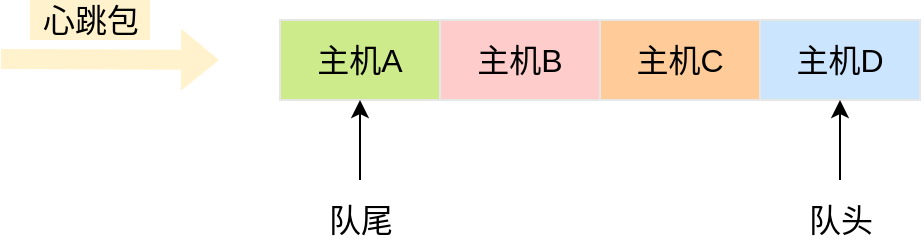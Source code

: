 <mxfile version="14.6.11" type="github">
  <diagram id="mO3EZ8TymO1sTqXQnWDi" name="第 1 页">
    <mxGraphModel dx="946" dy="443" grid="1" gridSize="10" guides="1" tooltips="1" connect="1" arrows="1" fold="1" page="1" pageScale="1" pageWidth="827" pageHeight="1169" math="0" shadow="0">
      <root>
        <mxCell id="0" />
        <mxCell id="1" parent="0" />
        <mxCell id="fQ69PbCzFVGLdN5145bK-1" value="主机A" style="rounded=0;whiteSpace=wrap;html=1;fontSize=16;fillColor=#cdeb8b;strokeColor=#E6E6E6;" vertex="1" parent="1">
          <mxGeometry x="200" y="200" width="80" height="40" as="geometry" />
        </mxCell>
        <mxCell id="fQ69PbCzFVGLdN5145bK-2" value="&lt;span style=&quot;font-size: 16px;&quot;&gt;主机B&lt;/span&gt;" style="rounded=0;whiteSpace=wrap;html=1;fontSize=16;fillColor=#ffcccc;strokeColor=#E6E6E6;" vertex="1" parent="1">
          <mxGeometry x="280" y="200" width="80" height="40" as="geometry" />
        </mxCell>
        <mxCell id="fQ69PbCzFVGLdN5145bK-3" value="&lt;span style=&quot;font-size: 16px;&quot;&gt;主机C&lt;/span&gt;" style="rounded=0;whiteSpace=wrap;html=1;fontSize=16;fillColor=#ffcc99;strokeColor=#E6E6E6;" vertex="1" parent="1">
          <mxGeometry x="360" y="200" width="80" height="40" as="geometry" />
        </mxCell>
        <mxCell id="fQ69PbCzFVGLdN5145bK-4" value="&lt;span style=&quot;font-size: 16px;&quot;&gt;主机D&lt;/span&gt;" style="rounded=0;whiteSpace=wrap;html=1;fontSize=16;fillColor=#cce5ff;strokeColor=#E6E6E6;" vertex="1" parent="1">
          <mxGeometry x="440" y="200" width="80" height="40" as="geometry" />
        </mxCell>
        <mxCell id="fQ69PbCzFVGLdN5145bK-6" value="" style="shape=flexArrow;endArrow=classic;html=1;fontSize=16;fillColor=#fff2cc;strokeColor=none;" edge="1" parent="1">
          <mxGeometry width="50" height="50" relative="1" as="geometry">
            <mxPoint x="60" y="219.5" as="sourcePoint" />
            <mxPoint x="170" y="220" as="targetPoint" />
          </mxGeometry>
        </mxCell>
        <mxCell id="fQ69PbCzFVGLdN5145bK-7" value="心跳包" style="text;html=1;align=center;verticalAlign=middle;resizable=0;points=[];autosize=1;fontSize=16;fillColor=#fff2cc;" vertex="1" parent="1">
          <mxGeometry x="75" y="190" width="60" height="20" as="geometry" />
        </mxCell>
        <mxCell id="fQ69PbCzFVGLdN5145bK-9" value="队头" style="text;html=1;align=center;verticalAlign=middle;resizable=0;points=[];autosize=1;strokeColor=none;fontSize=16;" vertex="1" parent="1">
          <mxGeometry x="455" y="290" width="50" height="20" as="geometry" />
        </mxCell>
        <mxCell id="fQ69PbCzFVGLdN5145bK-10" value="队尾" style="text;html=1;align=center;verticalAlign=middle;resizable=0;points=[];autosize=1;strokeColor=none;fontSize=16;" vertex="1" parent="1">
          <mxGeometry x="215" y="290" width="50" height="20" as="geometry" />
        </mxCell>
        <mxCell id="fQ69PbCzFVGLdN5145bK-11" value="" style="endArrow=classic;html=1;fontSize=16;entryX=0.5;entryY=1;entryDx=0;entryDy=0;" edge="1" parent="1" target="fQ69PbCzFVGLdN5145bK-1">
          <mxGeometry width="50" height="50" relative="1" as="geometry">
            <mxPoint x="240" y="280" as="sourcePoint" />
            <mxPoint x="260" y="240" as="targetPoint" />
          </mxGeometry>
        </mxCell>
        <mxCell id="fQ69PbCzFVGLdN5145bK-12" value="" style="endArrow=classic;html=1;fontSize=16;entryX=0.5;entryY=1;entryDx=0;entryDy=0;" edge="1" parent="1" target="fQ69PbCzFVGLdN5145bK-4">
          <mxGeometry width="50" height="50" relative="1" as="geometry">
            <mxPoint x="480" y="280" as="sourcePoint" />
            <mxPoint x="425" y="250" as="targetPoint" />
          </mxGeometry>
        </mxCell>
      </root>
    </mxGraphModel>
  </diagram>
</mxfile>
